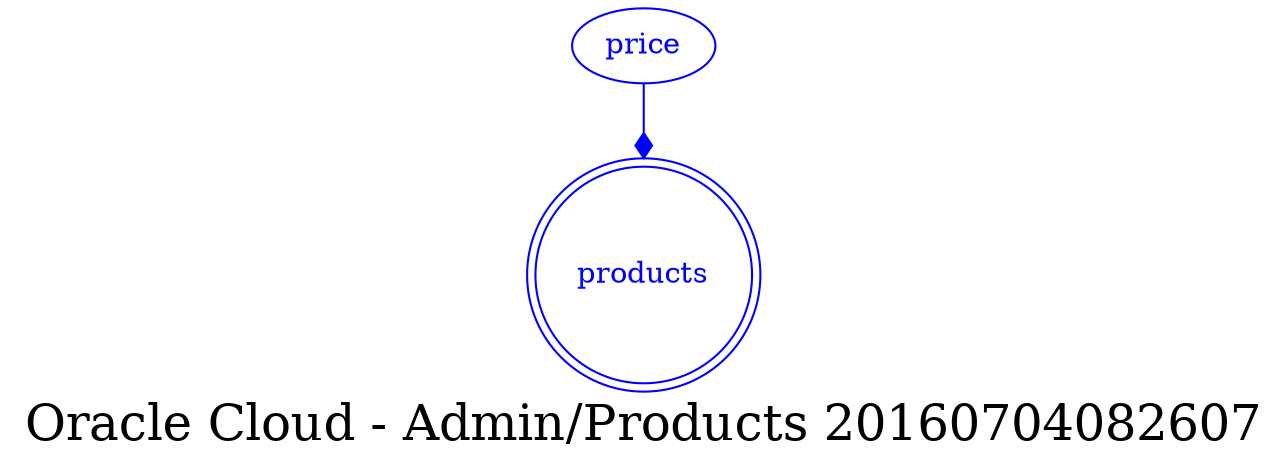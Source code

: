 digraph LexiconGraph {
graph[label="Oracle Cloud - Admin/Products 20160704082607", fontsize=24]
splines=true
"products" [color=blue, fontcolor=blue, shape=doublecircle]
"price" -> "products" [color=blue, fontcolor=blue, arrowhead=diamond, arrowtail=none]
"price" [color=blue, fontcolor=blue, shape=ellipse]
}
